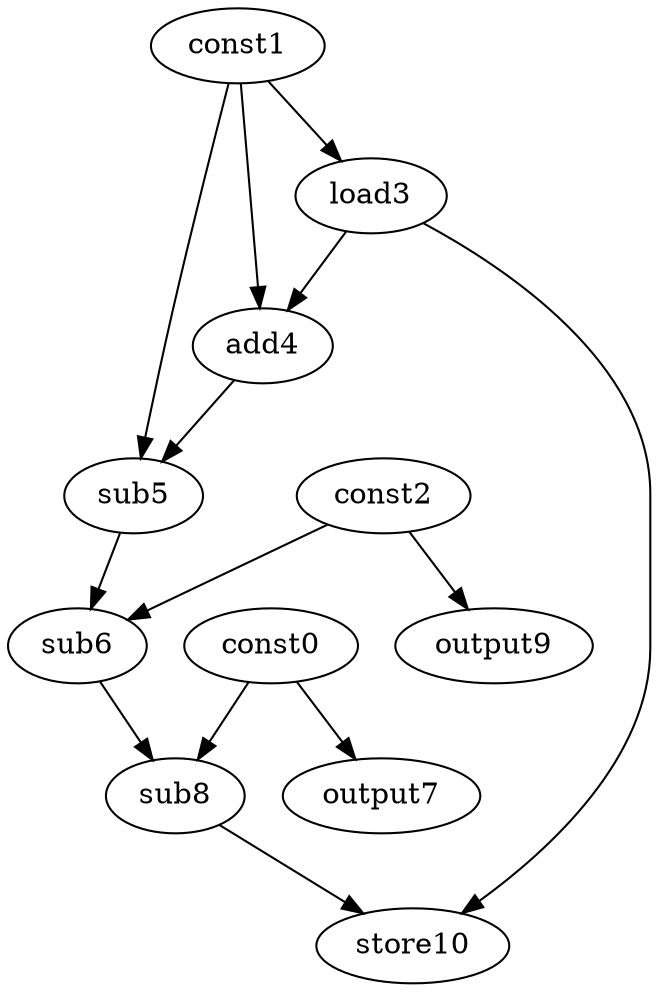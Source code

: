 digraph G { 
const0[opcode=const]; 
const1[opcode=const]; 
const2[opcode=const]; 
load3[opcode=load]; 
add4[opcode=add]; 
sub5[opcode=sub]; 
sub6[opcode=sub]; 
output7[opcode=output]; 
sub8[opcode=sub]; 
output9[opcode=output]; 
store10[opcode=store]; 
const1->load3[operand=0];
const0->output7[operand=0];
const2->output9[operand=0];
const1->add4[operand=0];
load3->add4[operand=1];
const1->sub5[operand=0];
add4->sub5[operand=1];
const2->sub6[operand=0];
sub5->sub6[operand=1];
const0->sub8[operand=0];
sub6->sub8[operand=1];
sub8->store10[operand=0];
load3->store10[operand=1];
}
